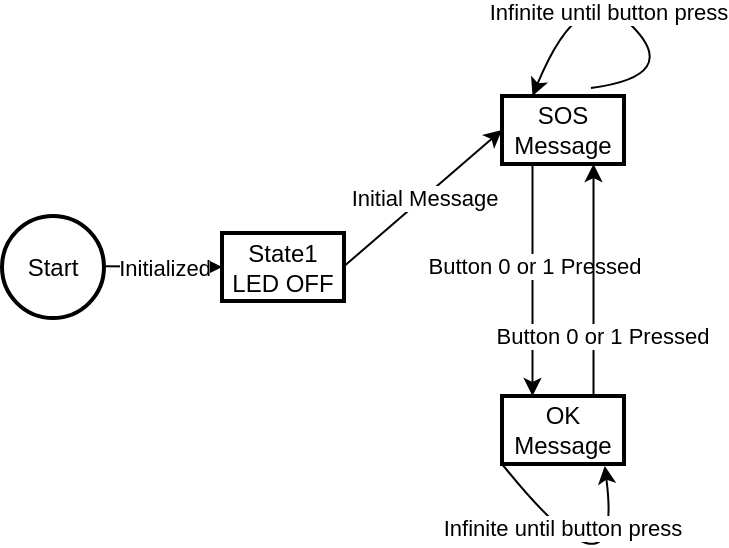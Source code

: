<mxfile version="24.4.9" type="device">
  <diagram name="Page-1" id="PXXY554p-M7FvLPrfaTX">
    <mxGraphModel dx="1839" dy="514" grid="1" gridSize="10" guides="1" tooltips="1" connect="1" arrows="1" fold="1" page="1" pageScale="1" pageWidth="850" pageHeight="1100" math="0" shadow="0">
      <root>
        <mxCell id="0" />
        <mxCell id="1" parent="0" />
        <mxCell id="2" value="Start" style="ellipse;aspect=fixed;strokeWidth=2;whiteSpace=wrap;" parent="1" vertex="1">
          <mxGeometry x="-370" y="190" width="51" height="51" as="geometry" />
        </mxCell>
        <mxCell id="3" value="State1&#xa;LED OFF" style="whiteSpace=wrap;strokeWidth=2;" parent="1" vertex="1">
          <mxGeometry x="-260" y="198.5" width="61" height="34" as="geometry" />
        </mxCell>
        <mxCell id="4" value="SOS Message" style="whiteSpace=wrap;strokeWidth=2;" parent="1" vertex="1">
          <mxGeometry x="-120" y="130" width="61" height="34" as="geometry" />
        </mxCell>
        <mxCell id="5" value="OK Message" style="whiteSpace=wrap;strokeWidth=2;" parent="1" vertex="1">
          <mxGeometry x="-120" y="280" width="61" height="34" as="geometry" />
        </mxCell>
        <mxCell id="q3pR9mQ0AhOVMh6NHu49-12" value="" style="endArrow=classic;html=1;rounded=0;entryX=0;entryY=0.5;entryDx=0;entryDy=0;" edge="1" parent="1" target="3">
          <mxGeometry relative="1" as="geometry">
            <mxPoint x="-319" y="215.16" as="sourcePoint" />
            <mxPoint x="-219" y="215.16" as="targetPoint" />
          </mxGeometry>
        </mxCell>
        <mxCell id="q3pR9mQ0AhOVMh6NHu49-13" value="Initialized" style="edgeLabel;resizable=0;html=1;;align=center;verticalAlign=middle;" connectable="0" vertex="1" parent="q3pR9mQ0AhOVMh6NHu49-12">
          <mxGeometry relative="1" as="geometry" />
        </mxCell>
        <mxCell id="q3pR9mQ0AhOVMh6NHu49-14" value="" style="endArrow=classic;html=1;rounded=0;entryX=0;entryY=0.5;entryDx=0;entryDy=0;" edge="1" parent="1" target="4">
          <mxGeometry relative="1" as="geometry">
            <mxPoint x="-199" y="215.16" as="sourcePoint" />
            <mxPoint x="-99" y="215.16" as="targetPoint" />
          </mxGeometry>
        </mxCell>
        <mxCell id="q3pR9mQ0AhOVMh6NHu49-15" value="Initial Message" style="edgeLabel;resizable=0;html=1;;align=center;verticalAlign=middle;" connectable="0" vertex="1" parent="q3pR9mQ0AhOVMh6NHu49-14">
          <mxGeometry relative="1" as="geometry" />
        </mxCell>
        <mxCell id="q3pR9mQ0AhOVMh6NHu49-18" value="" style="endArrow=classic;html=1;rounded=0;exitX=0.25;exitY=1;exitDx=0;exitDy=0;entryX=0.25;entryY=0;entryDx=0;entryDy=0;" edge="1" parent="1" source="4" target="5">
          <mxGeometry relative="1" as="geometry">
            <mxPoint x="-189" y="225.16" as="sourcePoint" />
            <mxPoint x="-105" y="240" as="targetPoint" />
          </mxGeometry>
        </mxCell>
        <mxCell id="q3pR9mQ0AhOVMh6NHu49-19" value="Button 0 or 1 Pressed" style="edgeLabel;resizable=0;html=1;;align=center;verticalAlign=middle;" connectable="0" vertex="1" parent="q3pR9mQ0AhOVMh6NHu49-18">
          <mxGeometry relative="1" as="geometry">
            <mxPoint y="-7" as="offset" />
          </mxGeometry>
        </mxCell>
        <mxCell id="q3pR9mQ0AhOVMh6NHu49-22" value="" style="endArrow=classic;html=1;rounded=0;exitX=0.75;exitY=0;exitDx=0;exitDy=0;entryX=0.75;entryY=1;entryDx=0;entryDy=0;" edge="1" parent="1" source="5" target="4">
          <mxGeometry relative="1" as="geometry">
            <mxPoint x="-220" y="310" as="sourcePoint" />
            <mxPoint x="-220" y="361" as="targetPoint" />
          </mxGeometry>
        </mxCell>
        <mxCell id="q3pR9mQ0AhOVMh6NHu49-23" value="&lt;span style=&quot;color: rgba(0, 0, 0, 0); font-family: monospace; font-size: 0px; text-align: start; background-color: rgb(251, 251, 251);&quot;&gt;%3CmxGraphModel%3E%3Croot%3E%3CmxCell%20id%3D%220%22%2F%3E%3CmxCell%20id%3D%221%22%20parent%3D%220%22%2F%3E%3CmxCell%20id%3D%222%22%20value%3D%22Button%200%20or%201%20Pressed%22%20style%3D%22edgeLabel%3Bresizable%3D0%3Bhtml%3D1%3B%3Balign%3Dcenter%3BverticalAlign%3Dmiddle%3B%22%20connectable%3D%220%22%20vertex%3D%221%22%20parent%3D%221%22%3E%3CmxGeometry%20x%3D%22-104.75%22%20y%3D%22214.931%22%20as%3D%22geometry%22%2F%3E%3C%2FmxCell%3E%3C%2Froot%3E%3C%2FmxGraphModel%3&lt;/span&gt;" style="edgeLabel;resizable=0;html=1;;align=center;verticalAlign=middle;" connectable="0" vertex="1" parent="q3pR9mQ0AhOVMh6NHu49-22">
          <mxGeometry relative="1" as="geometry">
            <mxPoint y="15" as="offset" />
          </mxGeometry>
        </mxCell>
        <mxCell id="q3pR9mQ0AhOVMh6NHu49-25" value="Button 0 or 1 Pressed" style="edgeLabel;resizable=0;html=1;;align=center;verticalAlign=middle;" connectable="0" vertex="1" parent="1">
          <mxGeometry x="-70" y="250.001" as="geometry" />
        </mxCell>
        <mxCell id="q3pR9mQ0AhOVMh6NHu49-26" value="" style="curved=1;endArrow=classic;html=1;rounded=0;exitX=0.729;exitY=-0.118;exitDx=0;exitDy=0;exitPerimeter=0;entryX=0.25;entryY=0;entryDx=0;entryDy=0;" edge="1" parent="1" source="4" target="4">
          <mxGeometry width="50" height="50" relative="1" as="geometry">
            <mxPoint x="-80" y="120" as="sourcePoint" />
            <mxPoint x="-30" y="70" as="targetPoint" />
            <Array as="points">
              <mxPoint x="-30" y="120" />
              <mxPoint x="-80" y="70" />
            </Array>
          </mxGeometry>
        </mxCell>
        <mxCell id="q3pR9mQ0AhOVMh6NHu49-27" value="Infinite until button press" style="edgeLabel;html=1;align=center;verticalAlign=middle;resizable=0;points=[];" vertex="1" connectable="0" parent="q3pR9mQ0AhOVMh6NHu49-26">
          <mxGeometry x="0.045" y="4" relative="1" as="geometry">
            <mxPoint as="offset" />
          </mxGeometry>
        </mxCell>
        <mxCell id="q3pR9mQ0AhOVMh6NHu49-30" value="" style="curved=1;endArrow=classic;html=1;rounded=0;exitX=0;exitY=1;exitDx=0;exitDy=0;entryX=0.842;entryY=1.028;entryDx=0;entryDy=0;entryPerimeter=0;" edge="1" parent="1" source="5" target="5">
          <mxGeometry width="50" height="50" relative="1" as="geometry">
            <mxPoint x="-109" y="390" as="sourcePoint" />
            <mxPoint x="-59" y="340" as="targetPoint" />
            <Array as="points">
              <mxPoint x="-59" y="390" />
            </Array>
          </mxGeometry>
        </mxCell>
        <mxCell id="q3pR9mQ0AhOVMh6NHu49-31" value="Infinite until button press" style="edgeLabel;html=1;align=center;verticalAlign=middle;resizable=0;points=[];" vertex="1" connectable="0" parent="q3pR9mQ0AhOVMh6NHu49-30">
          <mxGeometry x="-0.506" y="3" relative="1" as="geometry">
            <mxPoint as="offset" />
          </mxGeometry>
        </mxCell>
      </root>
    </mxGraphModel>
  </diagram>
</mxfile>

